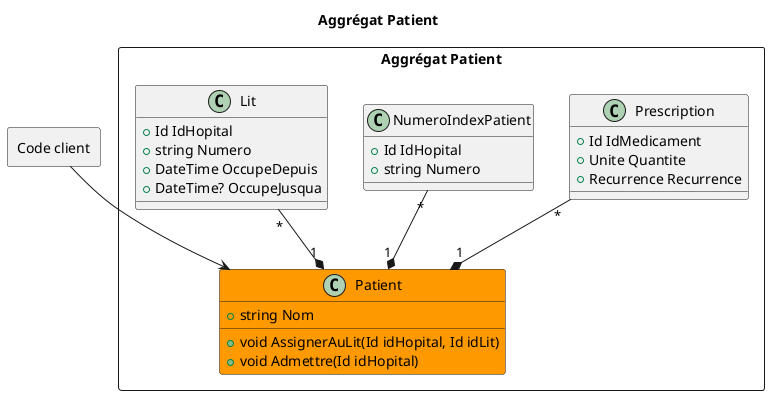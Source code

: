@startuml patient-aggregate-with-root
allow_mixing

title Aggrégat Patient

rectangle "Aggrégat Patient" {
  class Patient #ff9900 {
    +string Nom
    +void AssignerAuLit(Id idHopital, Id idLit)
    +void Admettre(Id idHopital)
  }

  class NumeroIndexPatient {
      +Id IdHopital
      +string Numero
  }

  class Lit {
      +Id IdHopital
      +string Numero
      +DateTime OccupeDepuis
      +DateTime? OccupeJusqua
  }

  class Prescription {
      +Id IdMedicament
      +Unite Quantite
      +Recurrence Recurrence
  }
}

rectangle "Code client" as Codeclient

Patient "1" *-up- "*" Lit
Patient "1" *-up- "*" NumeroIndexPatient
Patient "1" *-up- "*" Prescription

Codeclient ==> Patient

@enduml
